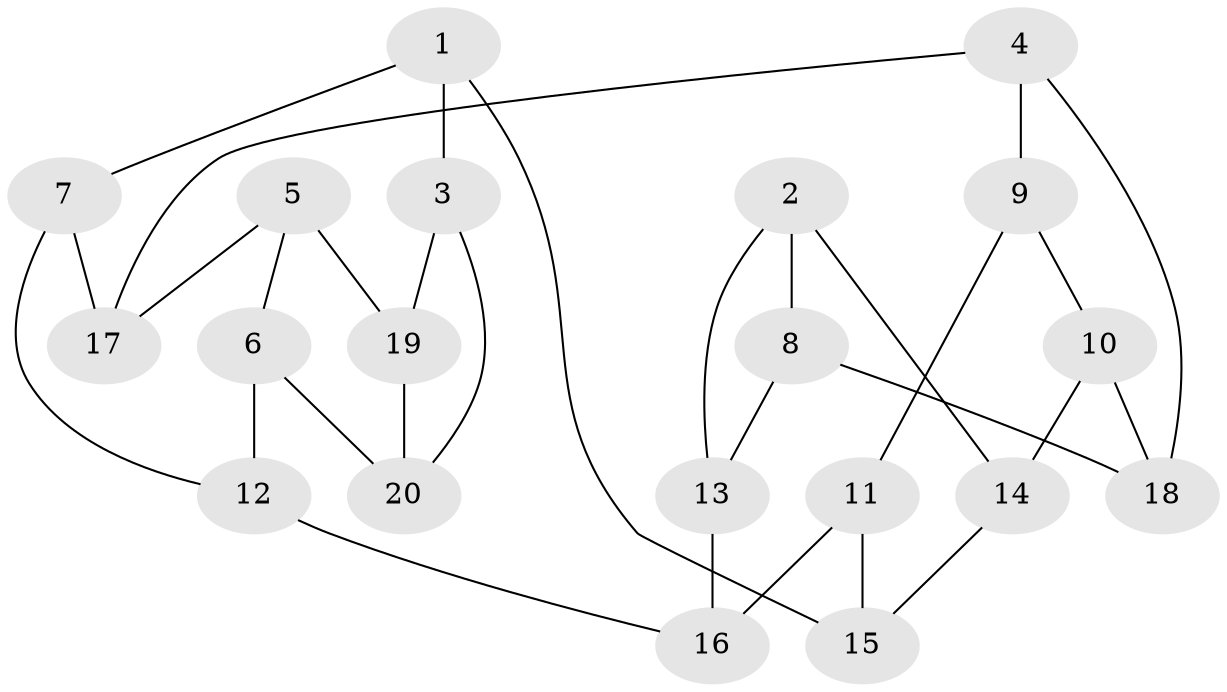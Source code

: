 // Generated by graph-tools (version 1.1) at 2025/46/02/15/25 05:46:28]
// undirected, 20 vertices, 30 edges
graph export_dot {
graph [start="1"]
  node [color=gray90,style=filled];
  1;
  2;
  3;
  4;
  5;
  6;
  7;
  8;
  9;
  10;
  11;
  12;
  13;
  14;
  15;
  16;
  17;
  18;
  19;
  20;
  1 -- 3;
  1 -- 7;
  1 -- 15;
  2 -- 8;
  2 -- 14;
  2 -- 13;
  3 -- 19;
  3 -- 20;
  4 -- 18;
  4 -- 17;
  4 -- 9;
  5 -- 17;
  5 -- 6;
  5 -- 19;
  6 -- 12;
  6 -- 20;
  7 -- 17;
  7 -- 12;
  8 -- 18;
  8 -- 13;
  9 -- 10;
  9 -- 11;
  10 -- 18;
  10 -- 14;
  11 -- 15;
  11 -- 16;
  12 -- 16;
  13 -- 16;
  14 -- 15;
  19 -- 20;
}
